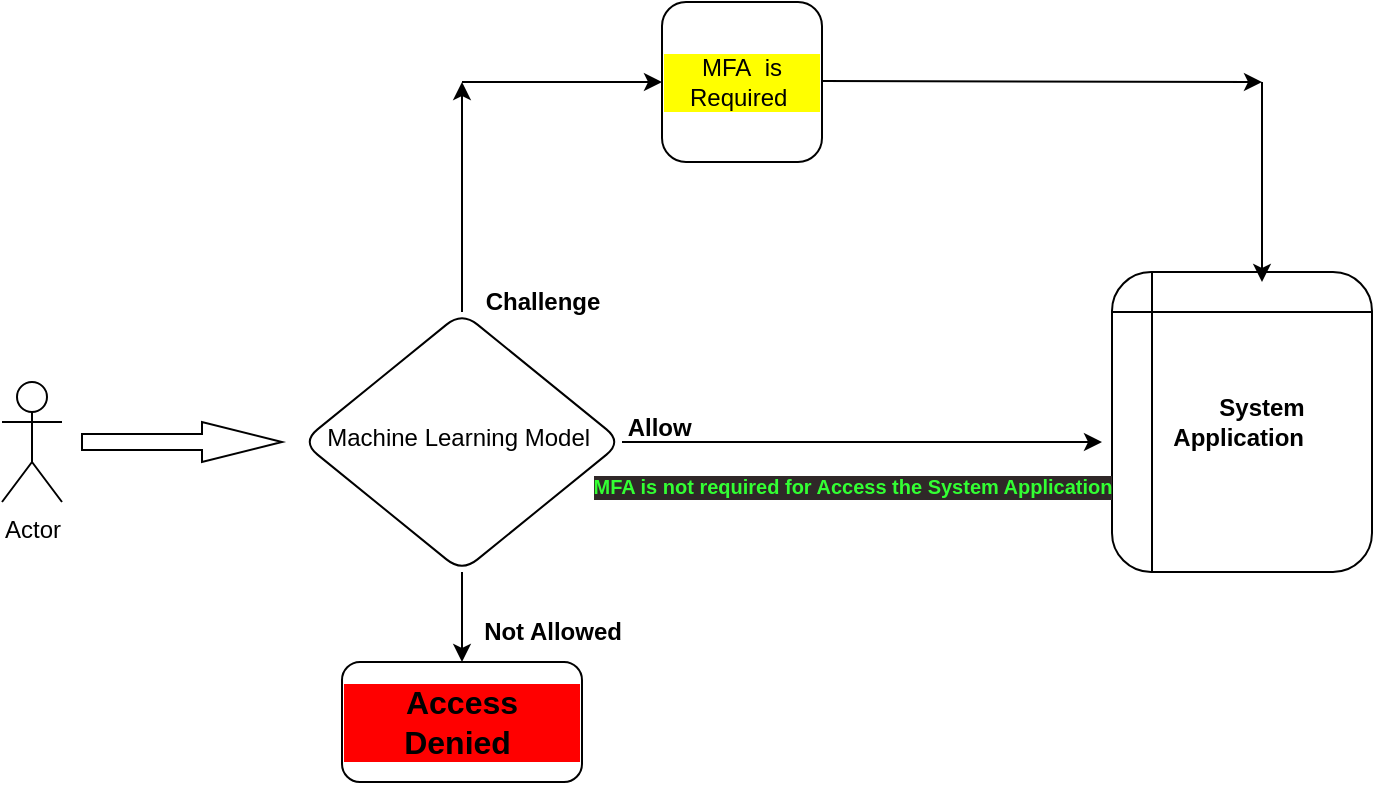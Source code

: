 <mxfile version="24.6.4" type="github">
  <diagram id="C5RBs43oDa-KdzZeNtuy" name="Page-1">
    <mxGraphModel dx="1002" dy="535" grid="1" gridSize="10" guides="1" tooltips="1" connect="1" arrows="1" fold="1" page="1" pageScale="1" pageWidth="827" pageHeight="1169" math="0" shadow="0">
      <root>
        <mxCell id="WIyWlLk6GJQsqaUBKTNV-0" />
        <mxCell id="WIyWlLk6GJQsqaUBKTNV-1" parent="WIyWlLk6GJQsqaUBKTNV-0" />
        <mxCell id="uSPyz9kDQbFfq2JvRL4D-12" style="edgeStyle=orthogonalEdgeStyle;rounded=1;orthogonalLoop=1;jettySize=auto;html=1;exitX=0.5;exitY=1;exitDx=0;exitDy=0;" edge="1" parent="WIyWlLk6GJQsqaUBKTNV-1" source="WIyWlLk6GJQsqaUBKTNV-10">
          <mxGeometry relative="1" as="geometry">
            <mxPoint x="310" y="440" as="targetPoint" />
          </mxGeometry>
        </mxCell>
        <mxCell id="uSPyz9kDQbFfq2JvRL4D-17" style="edgeStyle=orthogonalEdgeStyle;rounded=1;orthogonalLoop=1;jettySize=auto;html=1;exitX=0.5;exitY=0;exitDx=0;exitDy=0;" edge="1" parent="WIyWlLk6GJQsqaUBKTNV-1" source="WIyWlLk6GJQsqaUBKTNV-10">
          <mxGeometry relative="1" as="geometry">
            <mxPoint x="310" y="150" as="targetPoint" />
          </mxGeometry>
        </mxCell>
        <mxCell id="WIyWlLk6GJQsqaUBKTNV-10" value="Machine Learning Model&amp;nbsp;" style="rhombus;whiteSpace=wrap;html=1;shadow=0;fontFamily=Helvetica;fontSize=12;align=center;strokeWidth=1;spacing=6;spacingTop=-4;rounded=1;" parent="WIyWlLk6GJQsqaUBKTNV-1" vertex="1">
          <mxGeometry x="230" y="265" width="160" height="130" as="geometry" />
        </mxCell>
        <mxCell id="uSPyz9kDQbFfq2JvRL4D-0" value="Actor" style="shape=umlActor;verticalLabelPosition=bottom;verticalAlign=top;html=1;outlineConnect=0;rounded=1;" vertex="1" parent="WIyWlLk6GJQsqaUBKTNV-1">
          <mxGeometry x="80" y="300" width="30" height="60" as="geometry" />
        </mxCell>
        <mxCell id="uSPyz9kDQbFfq2JvRL4D-4" value="" style="html=1;shadow=0;dashed=0;align=center;verticalAlign=middle;shape=mxgraph.arrows2.arrow;dy=0.6;dx=40;notch=0;rounded=1;" vertex="1" parent="WIyWlLk6GJQsqaUBKTNV-1">
          <mxGeometry x="120" y="320" width="100" height="20" as="geometry" />
        </mxCell>
        <mxCell id="uSPyz9kDQbFfq2JvRL4D-6" value="" style="endArrow=classic;html=1;rounded=1;exitX=1;exitY=0.5;exitDx=0;exitDy=0;" edge="1" parent="WIyWlLk6GJQsqaUBKTNV-1" source="WIyWlLk6GJQsqaUBKTNV-10">
          <mxGeometry width="50" height="50" relative="1" as="geometry">
            <mxPoint x="400" y="329.5" as="sourcePoint" />
            <mxPoint x="630" y="330" as="targetPoint" />
          </mxGeometry>
        </mxCell>
        <object label="&lt;b&gt;&amp;nbsp; &amp;nbsp; &amp;nbsp; System Application&amp;nbsp;&lt;/b&gt;" id="uSPyz9kDQbFfq2JvRL4D-7">
          <mxCell style="shape=internalStorage;whiteSpace=wrap;html=1;backgroundOutline=1;rounded=1;align=center;" vertex="1" parent="WIyWlLk6GJQsqaUBKTNV-1">
            <mxGeometry x="635" y="245" width="130" height="150" as="geometry" />
          </mxCell>
        </object>
        <mxCell id="uSPyz9kDQbFfq2JvRL4D-8" value="MFA is not required for Access the System Application" style="text;html=1;align=center;verticalAlign=top;resizable=0;points=[];autosize=1;strokeColor=none;fillColor=none;fontSize=10;horizontal=1;fontStyle=1;fontColor=#33FF33;labelBackgroundColor=#2f2828;" vertex="1" parent="WIyWlLk6GJQsqaUBKTNV-1">
          <mxGeometry x="375" y="340" width="260" height="30" as="geometry" />
        </mxCell>
        <mxCell id="uSPyz9kDQbFfq2JvRL4D-14" value="Access Denied&amp;nbsp;" style="rounded=1;whiteSpace=wrap;html=1;labelBackgroundColor=#FF0000;fontSize=16;fontStyle=1" vertex="1" parent="WIyWlLk6GJQsqaUBKTNV-1">
          <mxGeometry x="250" y="440" width="120" height="60" as="geometry" />
        </mxCell>
        <mxCell id="uSPyz9kDQbFfq2JvRL4D-21" value="" style="endArrow=classic;html=1;rounded=1;entryX=0;entryY=0.5;entryDx=0;entryDy=0;" edge="1" parent="WIyWlLk6GJQsqaUBKTNV-1" target="uSPyz9kDQbFfq2JvRL4D-22">
          <mxGeometry width="50" height="50" relative="1" as="geometry">
            <mxPoint x="310" y="150" as="sourcePoint" />
            <mxPoint x="390" y="150" as="targetPoint" />
          </mxGeometry>
        </mxCell>
        <mxCell id="uSPyz9kDQbFfq2JvRL4D-22" value="MFA&amp;nbsp; is Required&amp;nbsp;" style="whiteSpace=wrap;html=1;aspect=fixed;rounded=1;labelBackgroundColor=#FFFF00;" vertex="1" parent="WIyWlLk6GJQsqaUBKTNV-1">
          <mxGeometry x="410" y="110" width="80" height="80" as="geometry" />
        </mxCell>
        <mxCell id="uSPyz9kDQbFfq2JvRL4D-23" value="" style="endArrow=classic;html=1;rounded=1;" edge="1" parent="WIyWlLk6GJQsqaUBKTNV-1">
          <mxGeometry width="50" height="50" relative="1" as="geometry">
            <mxPoint x="490" y="149.5" as="sourcePoint" />
            <mxPoint x="710" y="150" as="targetPoint" />
          </mxGeometry>
        </mxCell>
        <mxCell id="uSPyz9kDQbFfq2JvRL4D-24" value="" style="endArrow=classic;html=1;rounded=1;" edge="1" parent="WIyWlLk6GJQsqaUBKTNV-1">
          <mxGeometry width="50" height="50" relative="1" as="geometry">
            <mxPoint x="710" y="150" as="sourcePoint" />
            <mxPoint x="710" y="250" as="targetPoint" />
          </mxGeometry>
        </mxCell>
        <mxCell id="uSPyz9kDQbFfq2JvRL4D-25" value="Challenge" style="text;html=1;align=center;verticalAlign=middle;resizable=0;points=[];autosize=1;strokeColor=none;fillColor=none;fontStyle=1;labelBackgroundColor=default;" vertex="1" parent="WIyWlLk6GJQsqaUBKTNV-1">
          <mxGeometry x="310" y="245" width="80" height="30" as="geometry" />
        </mxCell>
        <mxCell id="uSPyz9kDQbFfq2JvRL4D-26" value="&lt;b&gt;Allow&amp;nbsp;&lt;/b&gt;" style="text;html=1;align=center;verticalAlign=middle;resizable=0;points=[];autosize=1;strokeColor=none;fillColor=none;" vertex="1" parent="WIyWlLk6GJQsqaUBKTNV-1">
          <mxGeometry x="380" y="308" width="60" height="30" as="geometry" />
        </mxCell>
        <mxCell id="uSPyz9kDQbFfq2JvRL4D-27" value="Not Allowed" style="text;html=1;align=center;verticalAlign=middle;resizable=0;points=[];autosize=1;strokeColor=none;fillColor=none;fontStyle=1" vertex="1" parent="WIyWlLk6GJQsqaUBKTNV-1">
          <mxGeometry x="310" y="410" width="90" height="30" as="geometry" />
        </mxCell>
      </root>
    </mxGraphModel>
  </diagram>
</mxfile>
